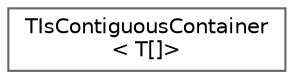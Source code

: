 digraph "Graphical Class Hierarchy"
{
 // INTERACTIVE_SVG=YES
 // LATEX_PDF_SIZE
  bgcolor="transparent";
  edge [fontname=Helvetica,fontsize=10,labelfontname=Helvetica,labelfontsize=10];
  node [fontname=Helvetica,fontsize=10,shape=box,height=0.2,width=0.4];
  rankdir="LR";
  Node0 [id="Node000000",label="TIsContiguousContainer\l\< T[]\>",height=0.2,width=0.4,color="grey40", fillcolor="white", style="filled",URL="$d4/d98/structTIsContiguousContainer_3_01T_0f_0e_4.html",tooltip="Specialization for unbounded C arrays (never contiguous - should be treated as pointers which are not..."];
}
